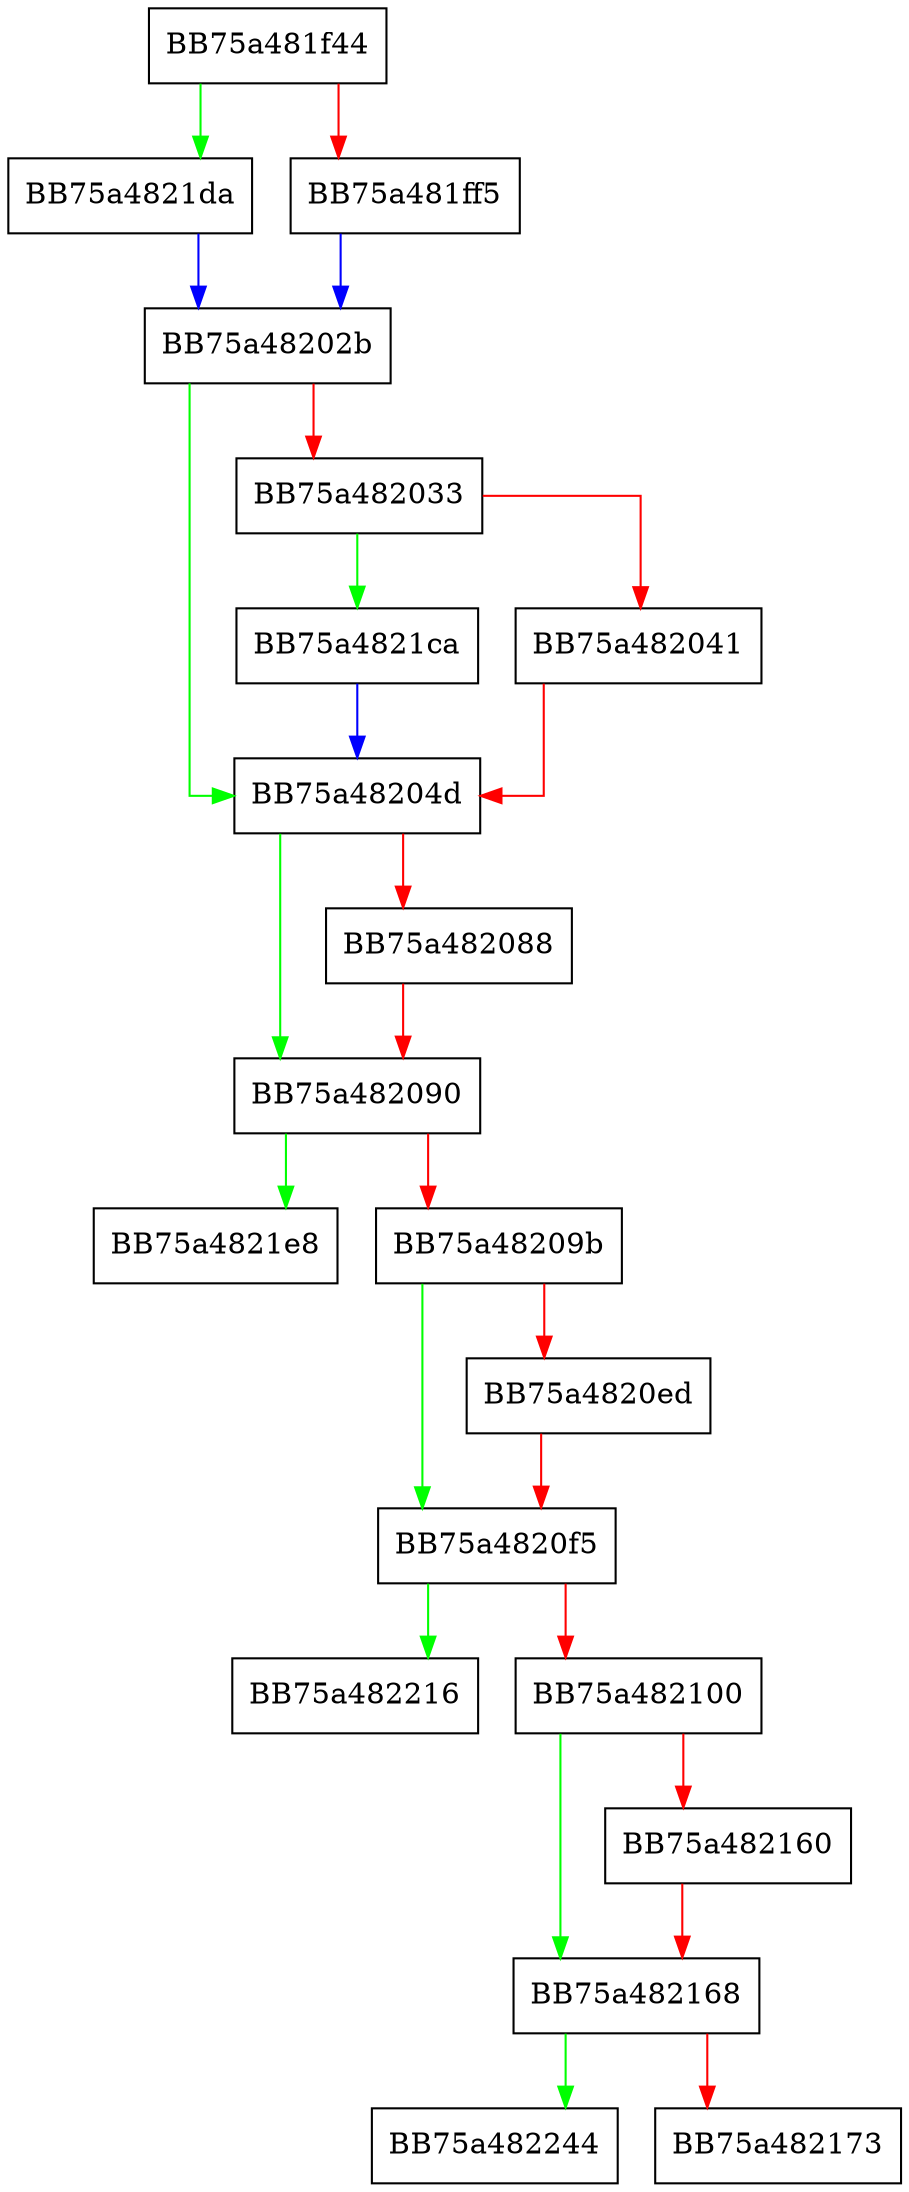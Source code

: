 digraph HtmlDocument {
  node [shape="box"];
  graph [splines=ortho];
  BB75a481f44 -> BB75a4821da [color="green"];
  BB75a481f44 -> BB75a481ff5 [color="red"];
  BB75a481ff5 -> BB75a48202b [color="blue"];
  BB75a48202b -> BB75a48204d [color="green"];
  BB75a48202b -> BB75a482033 [color="red"];
  BB75a482033 -> BB75a4821ca [color="green"];
  BB75a482033 -> BB75a482041 [color="red"];
  BB75a482041 -> BB75a48204d [color="red"];
  BB75a48204d -> BB75a482090 [color="green"];
  BB75a48204d -> BB75a482088 [color="red"];
  BB75a482088 -> BB75a482090 [color="red"];
  BB75a482090 -> BB75a4821e8 [color="green"];
  BB75a482090 -> BB75a48209b [color="red"];
  BB75a48209b -> BB75a4820f5 [color="green"];
  BB75a48209b -> BB75a4820ed [color="red"];
  BB75a4820ed -> BB75a4820f5 [color="red"];
  BB75a4820f5 -> BB75a482216 [color="green"];
  BB75a4820f5 -> BB75a482100 [color="red"];
  BB75a482100 -> BB75a482168 [color="green"];
  BB75a482100 -> BB75a482160 [color="red"];
  BB75a482160 -> BB75a482168 [color="red"];
  BB75a482168 -> BB75a482244 [color="green"];
  BB75a482168 -> BB75a482173 [color="red"];
  BB75a4821ca -> BB75a48204d [color="blue"];
  BB75a4821da -> BB75a48202b [color="blue"];
}